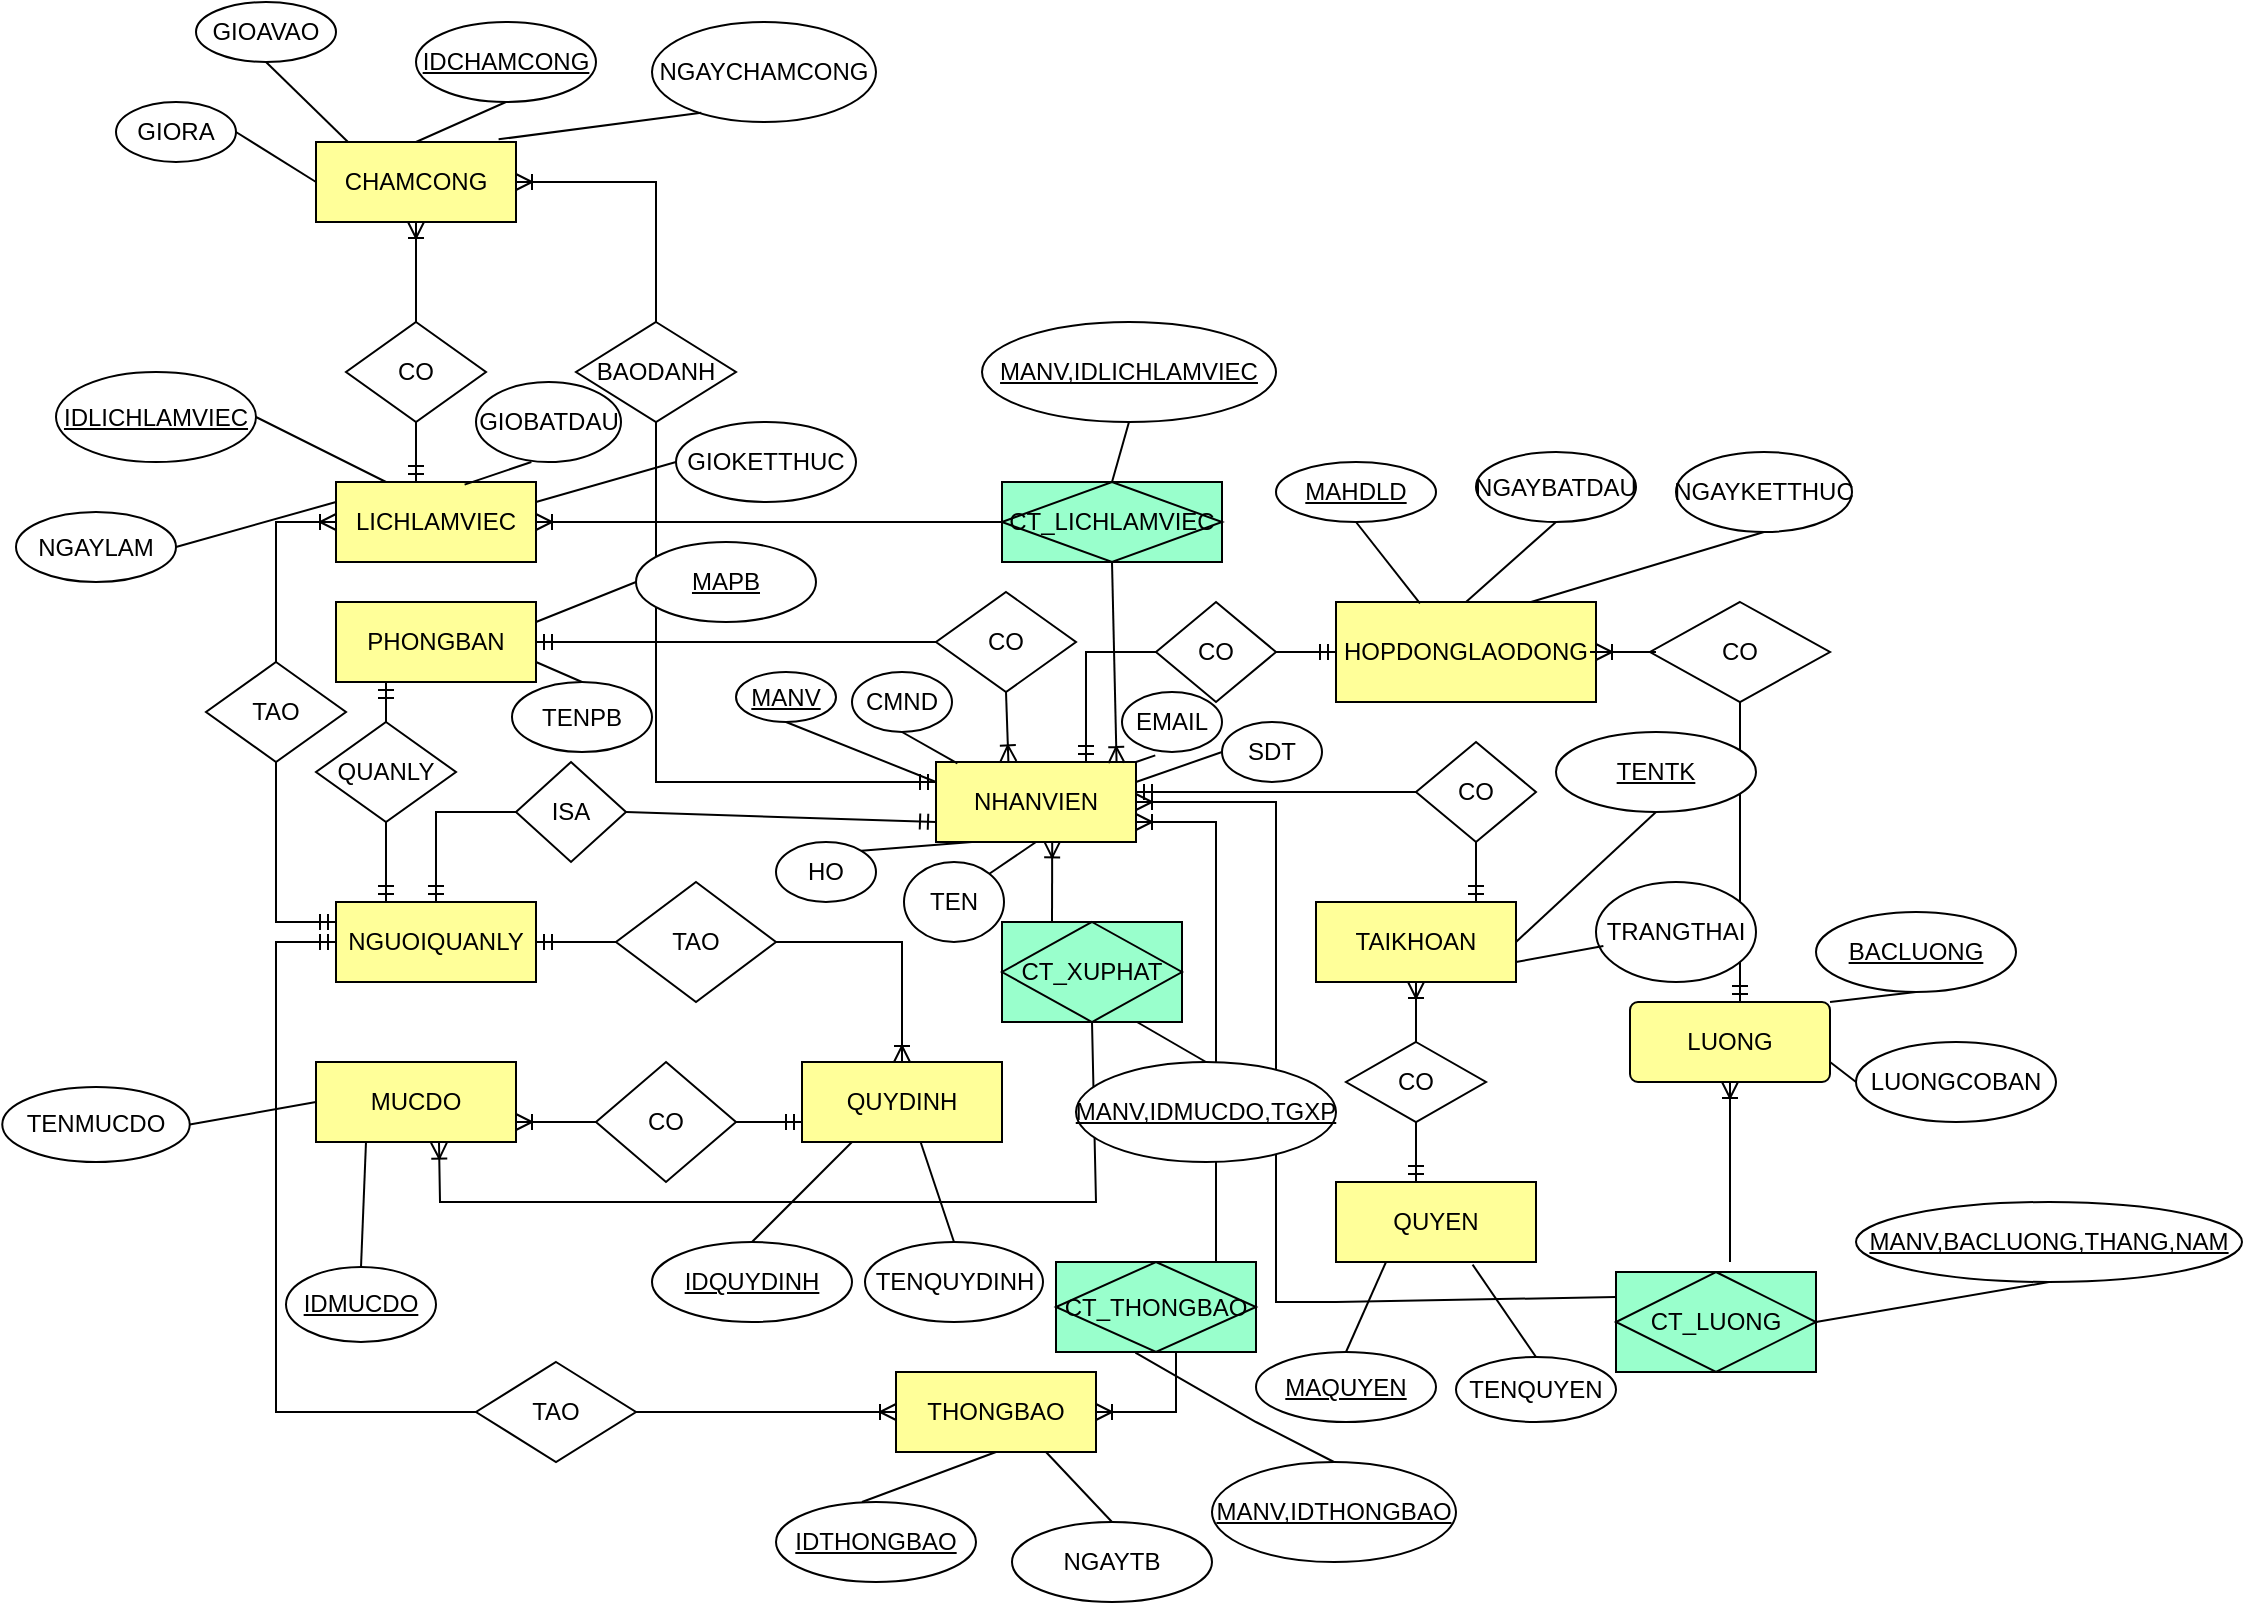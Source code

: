 <mxfile version="21.3.2" type="github">
  <diagram name="Trang-1" id="fzz1TU5L_gB-VumMzTC8">
    <mxGraphModel dx="1861" dy="430" grid="1" gridSize="10" guides="1" tooltips="1" connect="1" arrows="1" fold="1" page="1" pageScale="1" pageWidth="827" pageHeight="1169" math="0" shadow="0">
      <root>
        <mxCell id="0" />
        <mxCell id="1" parent="0" />
        <mxCell id="FU6x9-xHvtuPMo6TuXBD-1" value="CHAMCONG" style="whiteSpace=wrap;html=1;align=center;fillColor=#FFFF99;" parent="1" vertex="1">
          <mxGeometry x="70" y="160" width="100" height="40" as="geometry" />
        </mxCell>
        <mxCell id="FU6x9-xHvtuPMo6TuXBD-2" value="" style="fontSize=12;html=1;endArrow=ERoneToMany;rounded=0;entryX=0.5;entryY=1;entryDx=0;entryDy=0;exitX=0.5;exitY=0;exitDx=0;exitDy=0;" parent="1" source="FU6x9-xHvtuPMo6TuXBD-3" target="FU6x9-xHvtuPMo6TuXBD-1" edge="1">
          <mxGeometry width="100" height="100" relative="1" as="geometry">
            <mxPoint x="120" y="200" as="sourcePoint" />
            <mxPoint x="270" y="170" as="targetPoint" />
            <Array as="points" />
          </mxGeometry>
        </mxCell>
        <mxCell id="FU6x9-xHvtuPMo6TuXBD-3" value="CO" style="shape=rhombus;perimeter=rhombusPerimeter;whiteSpace=wrap;html=1;align=center;rotation=0;" parent="1" vertex="1">
          <mxGeometry x="85" y="250" width="70" height="50" as="geometry" />
        </mxCell>
        <mxCell id="FU6x9-xHvtuPMo6TuXBD-4" value="LICHLAMVIEC" style="whiteSpace=wrap;html=1;align=center;fillColor=#FFFF99;" parent="1" vertex="1">
          <mxGeometry x="80" y="330" width="100" height="40" as="geometry" />
        </mxCell>
        <mxCell id="FU6x9-xHvtuPMo6TuXBD-5" value="" style="fontSize=12;html=1;endArrow=ERmandOne;rounded=0;exitX=0.5;exitY=1;exitDx=0;exitDy=0;entryX=0.4;entryY=0;entryDx=0;entryDy=0;entryPerimeter=0;" parent="1" source="FU6x9-xHvtuPMo6TuXBD-3" target="FU6x9-xHvtuPMo6TuXBD-4" edge="1">
          <mxGeometry width="100" height="100" relative="1" as="geometry">
            <mxPoint x="180" y="250" as="sourcePoint" />
            <mxPoint x="120" y="310" as="targetPoint" />
          </mxGeometry>
        </mxCell>
        <mxCell id="FU6x9-xHvtuPMo6TuXBD-6" value="" style="fontSize=12;html=1;endArrow=ERoneToMany;rounded=0;entryX=1;entryY=0.5;entryDx=0;entryDy=0;exitX=0.5;exitY=0;exitDx=0;exitDy=0;" parent="1" source="FU6x9-xHvtuPMo6TuXBD-7" target="FU6x9-xHvtuPMo6TuXBD-1" edge="1">
          <mxGeometry width="100" height="100" relative="1" as="geometry">
            <mxPoint x="240" y="160" as="sourcePoint" />
            <mxPoint x="280" y="150" as="targetPoint" />
            <Array as="points">
              <mxPoint x="240" y="180" />
            </Array>
          </mxGeometry>
        </mxCell>
        <mxCell id="FU6x9-xHvtuPMo6TuXBD-7" value="BAODANH" style="shape=rhombus;perimeter=rhombusPerimeter;whiteSpace=wrap;html=1;align=center;" parent="1" vertex="1">
          <mxGeometry x="200" y="250" width="80" height="50" as="geometry" />
        </mxCell>
        <mxCell id="FU6x9-xHvtuPMo6TuXBD-8" value="" style="fontSize=12;html=1;endArrow=ERmandOne;rounded=0;exitX=0.5;exitY=1;exitDx=0;exitDy=0;entryX=0;entryY=0.25;entryDx=0;entryDy=0;" parent="1" source="FU6x9-xHvtuPMo6TuXBD-7" target="FU6x9-xHvtuPMo6TuXBD-13" edge="1">
          <mxGeometry width="100" height="100" relative="1" as="geometry">
            <mxPoint x="180" y="350" as="sourcePoint" />
            <mxPoint x="180" y="300" as="targetPoint" />
            <Array as="points">
              <mxPoint x="240" y="340" />
              <mxPoint x="240" y="480" />
            </Array>
          </mxGeometry>
        </mxCell>
        <mxCell id="FU6x9-xHvtuPMo6TuXBD-9" value="NGUOIQUANLY" style="whiteSpace=wrap;html=1;align=center;fillColor=#FFFF99;" parent="1" vertex="1">
          <mxGeometry x="80" y="540" width="100" height="40" as="geometry" />
        </mxCell>
        <mxCell id="FU6x9-xHvtuPMo6TuXBD-10" value="" style="fontSize=12;html=1;endArrow=ERoneToMany;rounded=0;entryX=0;entryY=0.5;entryDx=0;entryDy=0;exitX=0.5;exitY=0;exitDx=0;exitDy=0;" parent="1" source="FU6x9-xHvtuPMo6TuXBD-11" target="FU6x9-xHvtuPMo6TuXBD-4" edge="1">
          <mxGeometry width="100" height="100" relative="1" as="geometry">
            <mxPoint x="40" y="450" as="sourcePoint" />
            <mxPoint x="50" y="340" as="targetPoint" />
            <Array as="points">
              <mxPoint x="50" y="370" />
              <mxPoint x="50" y="350" />
            </Array>
          </mxGeometry>
        </mxCell>
        <mxCell id="FU6x9-xHvtuPMo6TuXBD-11" value="TAO" style="shape=rhombus;perimeter=rhombusPerimeter;whiteSpace=wrap;html=1;align=center;" parent="1" vertex="1">
          <mxGeometry x="15" y="420" width="70" height="50" as="geometry" />
        </mxCell>
        <mxCell id="FU6x9-xHvtuPMo6TuXBD-12" value="" style="fontSize=12;html=1;endArrow=ERmandOne;rounded=0;exitX=0.5;exitY=1;exitDx=0;exitDy=0;entryX=0;entryY=0.25;entryDx=0;entryDy=0;" parent="1" source="FU6x9-xHvtuPMo6TuXBD-11" target="FU6x9-xHvtuPMo6TuXBD-9" edge="1">
          <mxGeometry width="100" height="100" relative="1" as="geometry">
            <mxPoint x="130" y="550" as="sourcePoint" />
            <mxPoint x="230" y="450" as="targetPoint" />
            <Array as="points">
              <mxPoint x="50" y="510" />
              <mxPoint x="50" y="550" />
            </Array>
          </mxGeometry>
        </mxCell>
        <mxCell id="FU6x9-xHvtuPMo6TuXBD-13" value="NHANVIEN" style="whiteSpace=wrap;html=1;align=center;fillColor=#FFFF99;" parent="1" vertex="1">
          <mxGeometry x="380" y="470" width="100" height="40" as="geometry" />
        </mxCell>
        <mxCell id="FU6x9-xHvtuPMo6TuXBD-14" value="" style="fontSize=12;html=1;endArrow=ERmandOne;rounded=0;exitX=0;exitY=0.5;exitDx=0;exitDy=0;entryX=0.5;entryY=0;entryDx=0;entryDy=0;" parent="1" source="FU6x9-xHvtuPMo6TuXBD-15" target="FU6x9-xHvtuPMo6TuXBD-9" edge="1">
          <mxGeometry width="100" height="100" relative="1" as="geometry">
            <mxPoint x="250" y="570" as="sourcePoint" />
            <mxPoint x="140" y="550" as="targetPoint" />
            <Array as="points">
              <mxPoint x="130" y="495" />
            </Array>
          </mxGeometry>
        </mxCell>
        <mxCell id="FU6x9-xHvtuPMo6TuXBD-15" value="ISA" style="shape=rhombus;perimeter=rhombusPerimeter;whiteSpace=wrap;html=1;align=center;" parent="1" vertex="1">
          <mxGeometry x="170" y="470" width="55" height="50" as="geometry" />
        </mxCell>
        <mxCell id="FU6x9-xHvtuPMo6TuXBD-16" value="" style="fontSize=12;html=1;endArrow=ERmandOne;rounded=0;exitX=1;exitY=0.5;exitDx=0;exitDy=0;entryX=0;entryY=0.75;entryDx=0;entryDy=0;" parent="1" source="FU6x9-xHvtuPMo6TuXBD-15" target="FU6x9-xHvtuPMo6TuXBD-13" edge="1">
          <mxGeometry width="100" height="100" relative="1" as="geometry">
            <mxPoint x="130" y="550" as="sourcePoint" />
            <mxPoint x="340" y="495" as="targetPoint" />
          </mxGeometry>
        </mxCell>
        <mxCell id="FU6x9-xHvtuPMo6TuXBD-17" value="MUCDO" style="whiteSpace=wrap;html=1;align=center;fillColor=#FFFF99;" parent="1" vertex="1">
          <mxGeometry x="70" y="620" width="100" height="40" as="geometry" />
        </mxCell>
        <mxCell id="FU6x9-xHvtuPMo6TuXBD-19" value="QUYDINH" style="whiteSpace=wrap;html=1;align=center;fillColor=#FFFF99;" parent="1" vertex="1">
          <mxGeometry x="313" y="620" width="100" height="40" as="geometry" />
        </mxCell>
        <mxCell id="FU6x9-xHvtuPMo6TuXBD-20" value="TAO" style="shape=rhombus;perimeter=rhombusPerimeter;whiteSpace=wrap;html=1;align=center;" parent="1" vertex="1">
          <mxGeometry x="220" y="530" width="80" height="60" as="geometry" />
        </mxCell>
        <mxCell id="FU6x9-xHvtuPMo6TuXBD-21" value="" style="edgeStyle=entityRelationEdgeStyle;fontSize=12;html=1;endArrow=ERmandOne;rounded=0;entryX=1;entryY=0.5;entryDx=0;entryDy=0;exitX=0;exitY=0.5;exitDx=0;exitDy=0;" parent="1" source="FU6x9-xHvtuPMo6TuXBD-20" target="FU6x9-xHvtuPMo6TuXBD-9" edge="1">
          <mxGeometry width="100" height="100" relative="1" as="geometry">
            <mxPoint x="320" y="560" as="sourcePoint" />
            <mxPoint x="420" y="460" as="targetPoint" />
          </mxGeometry>
        </mxCell>
        <mxCell id="FU6x9-xHvtuPMo6TuXBD-23" value="" style="fontSize=12;html=1;endArrow=ERoneToMany;rounded=0;exitX=1;exitY=0.5;exitDx=0;exitDy=0;entryX=0.5;entryY=0;entryDx=0;entryDy=0;" parent="1" source="FU6x9-xHvtuPMo6TuXBD-20" target="FU6x9-xHvtuPMo6TuXBD-19" edge="1">
          <mxGeometry width="100" height="100" relative="1" as="geometry">
            <mxPoint x="320" y="560" as="sourcePoint" />
            <mxPoint x="420" y="460" as="targetPoint" />
            <Array as="points">
              <mxPoint x="363" y="560" />
            </Array>
          </mxGeometry>
        </mxCell>
        <mxCell id="FU6x9-xHvtuPMo6TuXBD-24" value="CO" style="shape=rhombus;perimeter=rhombusPerimeter;whiteSpace=wrap;html=1;align=center;" parent="1" vertex="1">
          <mxGeometry x="210" y="620" width="70" height="60" as="geometry" />
        </mxCell>
        <mxCell id="FU6x9-xHvtuPMo6TuXBD-25" value="" style="edgeStyle=entityRelationEdgeStyle;fontSize=12;html=1;endArrow=ERmandOne;rounded=0;entryX=0;entryY=0.75;entryDx=0;entryDy=0;exitX=1;exitY=0.5;exitDx=0;exitDy=0;" parent="1" source="FU6x9-xHvtuPMo6TuXBD-24" target="FU6x9-xHvtuPMo6TuXBD-19" edge="1">
          <mxGeometry width="100" height="100" relative="1" as="geometry">
            <mxPoint x="320" y="560" as="sourcePoint" />
            <mxPoint x="420" y="460" as="targetPoint" />
          </mxGeometry>
        </mxCell>
        <mxCell id="FU6x9-xHvtuPMo6TuXBD-26" value="" style="edgeStyle=entityRelationEdgeStyle;fontSize=12;html=1;endArrow=ERoneToMany;rounded=0;exitX=0;exitY=0.5;exitDx=0;exitDy=0;entryX=1;entryY=0.75;entryDx=0;entryDy=0;" parent="1" source="FU6x9-xHvtuPMo6TuXBD-24" target="FU6x9-xHvtuPMo6TuXBD-17" edge="1">
          <mxGeometry width="100" height="100" relative="1" as="geometry">
            <mxPoint x="320" y="560" as="sourcePoint" />
            <mxPoint x="420" y="460" as="targetPoint" />
          </mxGeometry>
        </mxCell>
        <mxCell id="FU6x9-xHvtuPMo6TuXBD-27" value="THONGBAO" style="whiteSpace=wrap;html=1;align=center;fillColor=#FFFF99;" parent="1" vertex="1">
          <mxGeometry x="360" y="775" width="100" height="40" as="geometry" />
        </mxCell>
        <mxCell id="FU6x9-xHvtuPMo6TuXBD-28" value="" style="fontSize=12;html=1;endArrow=ERmandOne;rounded=0;entryX=0;entryY=0.5;entryDx=0;entryDy=0;exitX=0;exitY=0.5;exitDx=0;exitDy=0;" parent="1" source="FU6x9-xHvtuPMo6TuXBD-29" target="FU6x9-xHvtuPMo6TuXBD-9" edge="1">
          <mxGeometry width="100" height="100" relative="1" as="geometry">
            <mxPoint x="40" y="790" as="sourcePoint" />
            <mxPoint x="420" y="460" as="targetPoint" />
            <Array as="points">
              <mxPoint x="50" y="795" />
              <mxPoint x="50" y="560" />
            </Array>
          </mxGeometry>
        </mxCell>
        <mxCell id="FU6x9-xHvtuPMo6TuXBD-29" value="TAO" style="shape=rhombus;perimeter=rhombusPerimeter;whiteSpace=wrap;html=1;align=center;" parent="1" vertex="1">
          <mxGeometry x="150" y="770" width="80" height="50" as="geometry" />
        </mxCell>
        <mxCell id="FU6x9-xHvtuPMo6TuXBD-30" value="" style="edgeStyle=entityRelationEdgeStyle;fontSize=12;html=1;endArrow=ERoneToMany;rounded=0;exitX=1;exitY=0.5;exitDx=0;exitDy=0;entryX=0;entryY=0.5;entryDx=0;entryDy=0;" parent="1" source="FU6x9-xHvtuPMo6TuXBD-29" target="FU6x9-xHvtuPMo6TuXBD-27" edge="1">
          <mxGeometry width="100" height="100" relative="1" as="geometry">
            <mxPoint x="320" y="560" as="sourcePoint" />
            <mxPoint x="370" y="800" as="targetPoint" />
          </mxGeometry>
        </mxCell>
        <mxCell id="FU6x9-xHvtuPMo6TuXBD-33" value="CT_XUPHAT" style="shape=associativeEntity;whiteSpace=wrap;html=1;align=center;fillColor=#99FFCC;" parent="1" vertex="1">
          <mxGeometry x="413" y="550" width="90" height="50" as="geometry" />
        </mxCell>
        <mxCell id="FU6x9-xHvtuPMo6TuXBD-34" value="" style="fontSize=12;html=1;endArrow=ERoneToMany;rounded=0;entryX=0.581;entryY=0.992;entryDx=0;entryDy=0;entryPerimeter=0;" parent="1" target="FU6x9-xHvtuPMo6TuXBD-13" edge="1">
          <mxGeometry width="100" height="100" relative="1" as="geometry">
            <mxPoint x="438" y="550" as="sourcePoint" />
            <mxPoint x="450" y="580" as="targetPoint" />
            <Array as="points" />
          </mxGeometry>
        </mxCell>
        <mxCell id="FU6x9-xHvtuPMo6TuXBD-35" value="" style="fontSize=12;html=1;endArrow=ERoneToMany;rounded=0;exitX=0.5;exitY=1;exitDx=0;exitDy=0;entryX=0.615;entryY=1.007;entryDx=0;entryDy=0;entryPerimeter=0;" parent="1" source="FU6x9-xHvtuPMo6TuXBD-33" target="FU6x9-xHvtuPMo6TuXBD-17" edge="1">
          <mxGeometry width="100" height="100" relative="1" as="geometry">
            <mxPoint x="350" y="680" as="sourcePoint" />
            <mxPoint x="450" y="580" as="targetPoint" />
            <Array as="points">
              <mxPoint x="460" y="690" />
              <mxPoint x="280" y="690" />
              <mxPoint x="132" y="690" />
            </Array>
          </mxGeometry>
        </mxCell>
        <mxCell id="FU6x9-xHvtuPMo6TuXBD-37" value="" style="fontSize=12;html=1;endArrow=ERoneToMany;rounded=0;entryX=1;entryY=0.75;entryDx=0;entryDy=0;" parent="1" target="FU6x9-xHvtuPMo6TuXBD-13" edge="1">
          <mxGeometry width="100" height="100" relative="1" as="geometry">
            <mxPoint x="520" y="720" as="sourcePoint" />
            <mxPoint x="480" y="490" as="targetPoint" />
            <Array as="points">
              <mxPoint x="520" y="500" />
            </Array>
          </mxGeometry>
        </mxCell>
        <mxCell id="FU6x9-xHvtuPMo6TuXBD-38" value="CT_THONGBAO" style="shape=associativeEntity;whiteSpace=wrap;html=1;align=center;fillColor=#99FFCC;" parent="1" vertex="1">
          <mxGeometry x="440" y="720" width="100" height="45" as="geometry" />
        </mxCell>
        <mxCell id="FU6x9-xHvtuPMo6TuXBD-39" value="" style="fontSize=12;html=1;endArrow=ERoneToMany;rounded=0;exitX=0.6;exitY=1;exitDx=0;exitDy=0;entryX=1;entryY=0.5;entryDx=0;entryDy=0;exitPerimeter=0;" parent="1" source="FU6x9-xHvtuPMo6TuXBD-38" target="FU6x9-xHvtuPMo6TuXBD-27" edge="1">
          <mxGeometry width="100" height="100" relative="1" as="geometry">
            <mxPoint x="350" y="680" as="sourcePoint" />
            <mxPoint x="450" y="590" as="targetPoint" />
            <Array as="points">
              <mxPoint x="500" y="795" />
            </Array>
          </mxGeometry>
        </mxCell>
        <mxCell id="FU6x9-xHvtuPMo6TuXBD-40" value="PHONGBAN" style="whiteSpace=wrap;html=1;align=center;fillColor=#FFFF99;" parent="1" vertex="1">
          <mxGeometry x="80" y="390" width="100" height="40" as="geometry" />
        </mxCell>
        <mxCell id="FU6x9-xHvtuPMo6TuXBD-41" value="QUANLY" style="shape=rhombus;perimeter=rhombusPerimeter;whiteSpace=wrap;html=1;align=center;" parent="1" vertex="1">
          <mxGeometry x="70" y="450" width="70" height="50" as="geometry" />
        </mxCell>
        <mxCell id="FU6x9-xHvtuPMo6TuXBD-42" value="" style="fontSize=12;html=1;endArrow=ERmandOne;rounded=0;exitX=0.5;exitY=0;exitDx=0;exitDy=0;entryX=0.25;entryY=1;entryDx=0;entryDy=0;" parent="1" source="FU6x9-xHvtuPMo6TuXBD-41" target="FU6x9-xHvtuPMo6TuXBD-40" edge="1">
          <mxGeometry width="100" height="100" relative="1" as="geometry">
            <mxPoint x="350" y="560" as="sourcePoint" />
            <mxPoint x="450" y="460" as="targetPoint" />
          </mxGeometry>
        </mxCell>
        <mxCell id="FU6x9-xHvtuPMo6TuXBD-43" value="" style="fontSize=12;html=1;endArrow=ERmandOne;rounded=0;exitX=0.5;exitY=1;exitDx=0;exitDy=0;entryX=0.25;entryY=0;entryDx=0;entryDy=0;" parent="1" source="FU6x9-xHvtuPMo6TuXBD-41" target="FU6x9-xHvtuPMo6TuXBD-9" edge="1">
          <mxGeometry width="100" height="100" relative="1" as="geometry">
            <mxPoint x="350" y="560" as="sourcePoint" />
            <mxPoint x="450" y="460" as="targetPoint" />
          </mxGeometry>
        </mxCell>
        <mxCell id="FU6x9-xHvtuPMo6TuXBD-44" value="CO" style="shape=rhombus;perimeter=rhombusPerimeter;whiteSpace=wrap;html=1;align=center;" parent="1" vertex="1">
          <mxGeometry x="380" y="385" width="70" height="50" as="geometry" />
        </mxCell>
        <mxCell id="FU6x9-xHvtuPMo6TuXBD-45" value="" style="edgeStyle=entityRelationEdgeStyle;fontSize=12;html=1;endArrow=ERmandOne;rounded=0;exitX=0;exitY=0.5;exitDx=0;exitDy=0;entryX=1;entryY=0.5;entryDx=0;entryDy=0;" parent="1" source="FU6x9-xHvtuPMo6TuXBD-44" target="FU6x9-xHvtuPMo6TuXBD-40" edge="1">
          <mxGeometry width="100" height="100" relative="1" as="geometry">
            <mxPoint x="350" y="560" as="sourcePoint" />
            <mxPoint x="450" y="460" as="targetPoint" />
          </mxGeometry>
        </mxCell>
        <mxCell id="FU6x9-xHvtuPMo6TuXBD-46" value="" style="fontSize=12;html=1;endArrow=ERoneToMany;rounded=0;exitX=0.5;exitY=1;exitDx=0;exitDy=0;entryX=0.362;entryY=-0.008;entryDx=0;entryDy=0;entryPerimeter=0;" parent="1" source="FU6x9-xHvtuPMo6TuXBD-44" target="FU6x9-xHvtuPMo6TuXBD-13" edge="1">
          <mxGeometry width="100" height="100" relative="1" as="geometry">
            <mxPoint x="350" y="560" as="sourcePoint" />
            <mxPoint x="415" y="467" as="targetPoint" />
          </mxGeometry>
        </mxCell>
        <mxCell id="FU6x9-xHvtuPMo6TuXBD-47" value="CT_LICHLAMVIEC" style="shape=associativeEntity;whiteSpace=wrap;html=1;align=center;fillColor=#99FFCC;" parent="1" vertex="1">
          <mxGeometry x="413" y="330" width="110" height="40" as="geometry" />
        </mxCell>
        <mxCell id="FU6x9-xHvtuPMo6TuXBD-48" value="" style="fontSize=12;html=1;endArrow=ERoneToMany;rounded=0;exitX=0;exitY=0.5;exitDx=0;exitDy=0;entryX=1;entryY=0.5;entryDx=0;entryDy=0;" parent="1" source="FU6x9-xHvtuPMo6TuXBD-47" target="FU6x9-xHvtuPMo6TuXBD-4" edge="1">
          <mxGeometry width="100" height="100" relative="1" as="geometry">
            <mxPoint x="350" y="450" as="sourcePoint" />
            <mxPoint x="450" y="350" as="targetPoint" />
          </mxGeometry>
        </mxCell>
        <mxCell id="FU6x9-xHvtuPMo6TuXBD-49" value="" style="fontSize=12;html=1;endArrow=ERoneToMany;rounded=0;exitX=0.5;exitY=1;exitDx=0;exitDy=0;entryX=0.903;entryY=0.012;entryDx=0;entryDy=0;entryPerimeter=0;" parent="1" source="FU6x9-xHvtuPMo6TuXBD-47" target="FU6x9-xHvtuPMo6TuXBD-13" edge="1">
          <mxGeometry width="100" height="100" relative="1" as="geometry">
            <mxPoint x="350" y="450" as="sourcePoint" />
            <mxPoint x="450" y="350" as="targetPoint" />
          </mxGeometry>
        </mxCell>
        <mxCell id="FU6x9-xHvtuPMo6TuXBD-50" value="HOPDONGLAODONG" style="whiteSpace=wrap;html=1;align=center;fillColor=#FFFF99;" parent="1" vertex="1">
          <mxGeometry x="580" y="390" width="130" height="50" as="geometry" />
        </mxCell>
        <mxCell id="FU6x9-xHvtuPMo6TuXBD-51" value="TAIKHOAN" style="whiteSpace=wrap;html=1;align=center;fillColor=#FFFF99;" parent="1" vertex="1">
          <mxGeometry x="570" y="540" width="100" height="40" as="geometry" />
        </mxCell>
        <mxCell id="FU6x9-xHvtuPMo6TuXBD-52" value="QUYEN" style="whiteSpace=wrap;html=1;align=center;fillColor=#FFFF99;" parent="1" vertex="1">
          <mxGeometry x="580" y="680" width="100" height="40" as="geometry" />
        </mxCell>
        <mxCell id="FU6x9-xHvtuPMo6TuXBD-53" value="CO" style="shape=rhombus;perimeter=rhombusPerimeter;whiteSpace=wrap;html=1;align=center;" parent="1" vertex="1">
          <mxGeometry x="490" y="390" width="60" height="50" as="geometry" />
        </mxCell>
        <mxCell id="FU6x9-xHvtuPMo6TuXBD-54" value="" style="fontSize=12;html=1;endArrow=ERmandOne;rounded=0;exitX=0;exitY=0.5;exitDx=0;exitDy=0;entryX=0.75;entryY=0;entryDx=0;entryDy=0;" parent="1" source="FU6x9-xHvtuPMo6TuXBD-53" target="FU6x9-xHvtuPMo6TuXBD-13" edge="1">
          <mxGeometry width="100" height="100" relative="1" as="geometry">
            <mxPoint x="350" y="580" as="sourcePoint" />
            <mxPoint x="450" y="480" as="targetPoint" />
            <Array as="points">
              <mxPoint x="455" y="415" />
            </Array>
          </mxGeometry>
        </mxCell>
        <mxCell id="FU6x9-xHvtuPMo6TuXBD-56" value="" style="fontSize=12;html=1;endArrow=ERmandOne;rounded=0;exitX=1;exitY=0.5;exitDx=0;exitDy=0;entryX=0;entryY=0.5;entryDx=0;entryDy=0;" parent="1" source="FU6x9-xHvtuPMo6TuXBD-53" target="FU6x9-xHvtuPMo6TuXBD-50" edge="1">
          <mxGeometry width="100" height="100" relative="1" as="geometry">
            <mxPoint x="350" y="580" as="sourcePoint" />
            <mxPoint x="450" y="480" as="targetPoint" />
          </mxGeometry>
        </mxCell>
        <mxCell id="FU6x9-xHvtuPMo6TuXBD-57" value="CO" style="shape=rhombus;perimeter=rhombusPerimeter;whiteSpace=wrap;html=1;align=center;" parent="1" vertex="1">
          <mxGeometry x="620" y="460" width="60" height="50" as="geometry" />
        </mxCell>
        <mxCell id="FU6x9-xHvtuPMo6TuXBD-58" value="" style="fontSize=12;html=1;endArrow=ERmandOne;rounded=0;exitX=0;exitY=0.5;exitDx=0;exitDy=0;" parent="1" source="FU6x9-xHvtuPMo6TuXBD-57" edge="1">
          <mxGeometry width="100" height="100" relative="1" as="geometry">
            <mxPoint x="580" y="500" as="sourcePoint" />
            <mxPoint x="480" y="485" as="targetPoint" />
          </mxGeometry>
        </mxCell>
        <mxCell id="FU6x9-xHvtuPMo6TuXBD-59" value="" style="fontSize=12;html=1;endArrow=ERmandOne;rounded=0;exitX=0.5;exitY=1;exitDx=0;exitDy=0;" parent="1" source="FU6x9-xHvtuPMo6TuXBD-57" edge="1">
          <mxGeometry width="100" height="100" relative="1" as="geometry">
            <mxPoint x="350" y="580" as="sourcePoint" />
            <mxPoint x="650" y="540" as="targetPoint" />
          </mxGeometry>
        </mxCell>
        <mxCell id="FU6x9-xHvtuPMo6TuXBD-60" value="CO" style="shape=rhombus;perimeter=rhombusPerimeter;whiteSpace=wrap;html=1;align=center;" parent="1" vertex="1">
          <mxGeometry x="585" y="610" width="70" height="40" as="geometry" />
        </mxCell>
        <mxCell id="FU6x9-xHvtuPMo6TuXBD-61" value="" style="fontSize=12;html=1;endArrow=ERmandOne;rounded=0;exitX=0.5;exitY=1;exitDx=0;exitDy=0;" parent="1" source="FU6x9-xHvtuPMo6TuXBD-60" edge="1">
          <mxGeometry width="100" height="100" relative="1" as="geometry">
            <mxPoint x="350" y="700" as="sourcePoint" />
            <mxPoint x="620" y="680" as="targetPoint" />
          </mxGeometry>
        </mxCell>
        <mxCell id="FU6x9-xHvtuPMo6TuXBD-62" value="" style="fontSize=12;html=1;endArrow=ERoneToMany;rounded=0;exitX=0.5;exitY=0;exitDx=0;exitDy=0;entryX=0.5;entryY=1;entryDx=0;entryDy=0;" parent="1" source="FU6x9-xHvtuPMo6TuXBD-60" target="FU6x9-xHvtuPMo6TuXBD-51" edge="1">
          <mxGeometry width="100" height="100" relative="1" as="geometry">
            <mxPoint x="350" y="700" as="sourcePoint" />
            <mxPoint x="450" y="600" as="targetPoint" />
          </mxGeometry>
        </mxCell>
        <mxCell id="FU6x9-xHvtuPMo6TuXBD-63" value="LUONG" style="rounded=1;arcSize=10;whiteSpace=wrap;html=1;align=center;fillColor=#FFFF99;" parent="1" vertex="1">
          <mxGeometry x="727" y="590" width="100" height="40" as="geometry" />
        </mxCell>
        <mxCell id="FU6x9-xHvtuPMo6TuXBD-64" value="CO" style="shape=rhombus;perimeter=rhombusPerimeter;whiteSpace=wrap;html=1;align=center;" parent="1" vertex="1">
          <mxGeometry x="737" y="390" width="90" height="50" as="geometry" />
        </mxCell>
        <mxCell id="FU6x9-xHvtuPMo6TuXBD-65" value="" style="edgeStyle=entityRelationEdgeStyle;fontSize=12;html=1;endArrow=ERoneToMany;rounded=0;exitX=0;exitY=0.5;exitDx=0;exitDy=0;entryX=1;entryY=0.5;entryDx=0;entryDy=0;" parent="1" source="FU6x9-xHvtuPMo6TuXBD-64" target="FU6x9-xHvtuPMo6TuXBD-50" edge="1">
          <mxGeometry width="100" height="100" relative="1" as="geometry">
            <mxPoint x="350" y="580" as="sourcePoint" />
            <mxPoint x="450" y="480" as="targetPoint" />
          </mxGeometry>
        </mxCell>
        <mxCell id="FU6x9-xHvtuPMo6TuXBD-66" value="" style="fontSize=12;html=1;endArrow=ERmandOne;rounded=0;exitX=0.5;exitY=1;exitDx=0;exitDy=0;" parent="1" source="FU6x9-xHvtuPMo6TuXBD-64" edge="1">
          <mxGeometry width="100" height="100" relative="1" as="geometry">
            <mxPoint x="350" y="580" as="sourcePoint" />
            <mxPoint x="782" y="590" as="targetPoint" />
          </mxGeometry>
        </mxCell>
        <mxCell id="FU6x9-xHvtuPMo6TuXBD-67" value="CT_LUONG" style="shape=associativeEntity;whiteSpace=wrap;html=1;align=center;fillColor=#99FFCC;" parent="1" vertex="1">
          <mxGeometry x="720" y="725" width="100" height="50" as="geometry" />
        </mxCell>
        <mxCell id="FU6x9-xHvtuPMo6TuXBD-68" value="" style="fontSize=12;html=1;endArrow=ERoneToMany;rounded=0;entryX=0.5;entryY=1;entryDx=0;entryDy=0;" parent="1" target="FU6x9-xHvtuPMo6TuXBD-63" edge="1">
          <mxGeometry width="100" height="100" relative="1" as="geometry">
            <mxPoint x="777" y="720" as="sourcePoint" />
            <mxPoint x="450" y="610" as="targetPoint" />
          </mxGeometry>
        </mxCell>
        <mxCell id="FU6x9-xHvtuPMo6TuXBD-70" value="" style="fontSize=12;html=1;endArrow=ERoneToMany;rounded=0;entryX=1;entryY=0.5;entryDx=0;entryDy=0;exitX=0;exitY=0.25;exitDx=0;exitDy=0;" parent="1" source="FU6x9-xHvtuPMo6TuXBD-67" target="FU6x9-xHvtuPMo6TuXBD-13" edge="1">
          <mxGeometry width="100" height="100" relative="1" as="geometry">
            <mxPoint x="710" y="740" as="sourcePoint" />
            <mxPoint x="450" y="610" as="targetPoint" />
            <Array as="points">
              <mxPoint x="580" y="740" />
              <mxPoint x="550" y="740" />
              <mxPoint x="550" y="490" />
            </Array>
          </mxGeometry>
        </mxCell>
        <mxCell id="RPwQk_hn8mwXObYs9Fid-2" value="MANV" style="ellipse;whiteSpace=wrap;html=1;align=center;fontStyle=4;" vertex="1" parent="1">
          <mxGeometry x="280" y="425" width="50" height="25" as="geometry" />
        </mxCell>
        <mxCell id="RPwQk_hn8mwXObYs9Fid-3" value="" style="endArrow=none;html=1;rounded=0;exitX=0.5;exitY=1;exitDx=0;exitDy=0;entryX=0;entryY=0.25;entryDx=0;entryDy=0;" edge="1" parent="1" source="RPwQk_hn8mwXObYs9Fid-2" target="FU6x9-xHvtuPMo6TuXBD-13">
          <mxGeometry relative="1" as="geometry">
            <mxPoint x="330" y="430" as="sourcePoint" />
            <mxPoint x="490" y="430" as="targetPoint" />
          </mxGeometry>
        </mxCell>
        <mxCell id="RPwQk_hn8mwXObYs9Fid-4" value="CMND" style="ellipse;whiteSpace=wrap;html=1;align=center;" vertex="1" parent="1">
          <mxGeometry x="338" y="425" width="50" height="30" as="geometry" />
        </mxCell>
        <mxCell id="RPwQk_hn8mwXObYs9Fid-5" value="" style="endArrow=none;html=1;rounded=0;exitX=0.5;exitY=1;exitDx=0;exitDy=0;entryX=0.107;entryY=0.017;entryDx=0;entryDy=0;entryPerimeter=0;" edge="1" parent="1" source="RPwQk_hn8mwXObYs9Fid-4" target="FU6x9-xHvtuPMo6TuXBD-13">
          <mxGeometry relative="1" as="geometry">
            <mxPoint x="330" y="430" as="sourcePoint" />
            <mxPoint x="490" y="430" as="targetPoint" />
          </mxGeometry>
        </mxCell>
        <mxCell id="RPwQk_hn8mwXObYs9Fid-6" value="HO" style="ellipse;whiteSpace=wrap;html=1;align=center;" vertex="1" parent="1">
          <mxGeometry x="300" y="510" width="50" height="30" as="geometry" />
        </mxCell>
        <mxCell id="RPwQk_hn8mwXObYs9Fid-7" value="" style="endArrow=none;html=1;rounded=0;exitX=1;exitY=0;exitDx=0;exitDy=0;entryX=0.18;entryY=1;entryDx=0;entryDy=0;entryPerimeter=0;" edge="1" parent="1" source="RPwQk_hn8mwXObYs9Fid-6" target="FU6x9-xHvtuPMo6TuXBD-13">
          <mxGeometry relative="1" as="geometry">
            <mxPoint x="330" y="430" as="sourcePoint" />
            <mxPoint x="490" y="430" as="targetPoint" />
          </mxGeometry>
        </mxCell>
        <mxCell id="RPwQk_hn8mwXObYs9Fid-8" value="TEN" style="ellipse;whiteSpace=wrap;html=1;align=center;" vertex="1" parent="1">
          <mxGeometry x="364" y="520" width="50" height="40" as="geometry" />
        </mxCell>
        <mxCell id="RPwQk_hn8mwXObYs9Fid-9" value="" style="endArrow=none;html=1;rounded=0;exitX=1;exitY=0;exitDx=0;exitDy=0;entryX=0.5;entryY=1;entryDx=0;entryDy=0;" edge="1" parent="1" source="RPwQk_hn8mwXObYs9Fid-8" target="FU6x9-xHvtuPMo6TuXBD-13">
          <mxGeometry relative="1" as="geometry">
            <mxPoint x="330" y="430" as="sourcePoint" />
            <mxPoint x="490" y="430" as="targetPoint" />
          </mxGeometry>
        </mxCell>
        <mxCell id="RPwQk_hn8mwXObYs9Fid-10" value="EMAIL" style="ellipse;whiteSpace=wrap;html=1;align=center;" vertex="1" parent="1">
          <mxGeometry x="473" y="435" width="50" height="30" as="geometry" />
        </mxCell>
        <mxCell id="RPwQk_hn8mwXObYs9Fid-11" value="" style="endArrow=none;html=1;rounded=0;exitX=1;exitY=0;exitDx=0;exitDy=0;entryX=0.333;entryY=1.056;entryDx=0;entryDy=0;entryPerimeter=0;" edge="1" parent="1" source="FU6x9-xHvtuPMo6TuXBD-13" target="RPwQk_hn8mwXObYs9Fid-10">
          <mxGeometry relative="1" as="geometry">
            <mxPoint x="330" y="430" as="sourcePoint" />
            <mxPoint x="490" y="430" as="targetPoint" />
          </mxGeometry>
        </mxCell>
        <mxCell id="RPwQk_hn8mwXObYs9Fid-12" value="SDT" style="ellipse;whiteSpace=wrap;html=1;align=center;" vertex="1" parent="1">
          <mxGeometry x="523" y="450" width="50" height="30" as="geometry" />
        </mxCell>
        <mxCell id="RPwQk_hn8mwXObYs9Fid-13" value="" style="endArrow=none;html=1;rounded=0;exitX=1;exitY=0.25;exitDx=0;exitDy=0;entryX=0;entryY=0.5;entryDx=0;entryDy=0;" edge="1" parent="1" source="FU6x9-xHvtuPMo6TuXBD-13" target="RPwQk_hn8mwXObYs9Fid-12">
          <mxGeometry relative="1" as="geometry">
            <mxPoint x="330" y="430" as="sourcePoint" />
            <mxPoint x="490" y="430" as="targetPoint" />
          </mxGeometry>
        </mxCell>
        <mxCell id="RPwQk_hn8mwXObYs9Fid-14" value="MAHDLD" style="ellipse;whiteSpace=wrap;html=1;align=center;fontStyle=4;" vertex="1" parent="1">
          <mxGeometry x="550" y="320" width="80" height="30" as="geometry" />
        </mxCell>
        <mxCell id="RPwQk_hn8mwXObYs9Fid-15" value="" style="endArrow=none;html=1;rounded=0;exitX=0.5;exitY=1;exitDx=0;exitDy=0;entryX=0.323;entryY=0.013;entryDx=0;entryDy=0;entryPerimeter=0;" edge="1" parent="1" source="RPwQk_hn8mwXObYs9Fid-14" target="FU6x9-xHvtuPMo6TuXBD-50">
          <mxGeometry relative="1" as="geometry">
            <mxPoint x="330" y="330" as="sourcePoint" />
            <mxPoint x="490" y="330" as="targetPoint" />
          </mxGeometry>
        </mxCell>
        <mxCell id="RPwQk_hn8mwXObYs9Fid-16" value="NGAYBATDAU" style="ellipse;whiteSpace=wrap;html=1;align=center;" vertex="1" parent="1">
          <mxGeometry x="650" y="315" width="80" height="35" as="geometry" />
        </mxCell>
        <mxCell id="RPwQk_hn8mwXObYs9Fid-17" value="" style="endArrow=none;html=1;rounded=0;exitX=0.5;exitY=1;exitDx=0;exitDy=0;entryX=0.5;entryY=0;entryDx=0;entryDy=0;" edge="1" parent="1" source="RPwQk_hn8mwXObYs9Fid-16" target="FU6x9-xHvtuPMo6TuXBD-50">
          <mxGeometry relative="1" as="geometry">
            <mxPoint x="330" y="430" as="sourcePoint" />
            <mxPoint x="490" y="430" as="targetPoint" />
          </mxGeometry>
        </mxCell>
        <mxCell id="RPwQk_hn8mwXObYs9Fid-18" value="NGAYKETTHUC" style="ellipse;whiteSpace=wrap;html=1;align=center;" vertex="1" parent="1">
          <mxGeometry x="750" y="315" width="88" height="40" as="geometry" />
        </mxCell>
        <mxCell id="RPwQk_hn8mwXObYs9Fid-19" value="" style="endArrow=none;html=1;rounded=0;exitX=0.5;exitY=1;exitDx=0;exitDy=0;entryX=0.75;entryY=0;entryDx=0;entryDy=0;" edge="1" parent="1" source="RPwQk_hn8mwXObYs9Fid-18" target="FU6x9-xHvtuPMo6TuXBD-50">
          <mxGeometry relative="1" as="geometry">
            <mxPoint x="330" y="430" as="sourcePoint" />
            <mxPoint x="490" y="430" as="targetPoint" />
          </mxGeometry>
        </mxCell>
        <mxCell id="RPwQk_hn8mwXObYs9Fid-20" value="IDCHAMCONG" style="ellipse;whiteSpace=wrap;html=1;align=center;fontStyle=4;" vertex="1" parent="1">
          <mxGeometry x="120" y="100" width="90" height="40" as="geometry" />
        </mxCell>
        <mxCell id="RPwQk_hn8mwXObYs9Fid-21" value="" style="endArrow=none;html=1;rounded=0;exitX=0.5;exitY=0;exitDx=0;exitDy=0;entryX=0.5;entryY=1;entryDx=0;entryDy=0;" edge="1" parent="1" source="FU6x9-xHvtuPMo6TuXBD-1" target="RPwQk_hn8mwXObYs9Fid-20">
          <mxGeometry relative="1" as="geometry">
            <mxPoint x="330" y="230" as="sourcePoint" />
            <mxPoint x="490" y="230" as="targetPoint" />
          </mxGeometry>
        </mxCell>
        <mxCell id="RPwQk_hn8mwXObYs9Fid-23" value="NGAYCHAMCONG" style="ellipse;whiteSpace=wrap;html=1;align=center;" vertex="1" parent="1">
          <mxGeometry x="238" y="100" width="112" height="50" as="geometry" />
        </mxCell>
        <mxCell id="RPwQk_hn8mwXObYs9Fid-24" value="" style="endArrow=none;html=1;rounded=0;exitX=0.913;exitY=-0.033;exitDx=0;exitDy=0;exitPerimeter=0;entryX=0.22;entryY=0.907;entryDx=0;entryDy=0;entryPerimeter=0;" edge="1" parent="1" source="FU6x9-xHvtuPMo6TuXBD-1" target="RPwQk_hn8mwXObYs9Fid-23">
          <mxGeometry relative="1" as="geometry">
            <mxPoint x="330" y="230" as="sourcePoint" />
            <mxPoint x="490" y="230" as="targetPoint" />
          </mxGeometry>
        </mxCell>
        <mxCell id="RPwQk_hn8mwXObYs9Fid-26" value="GIOAVAO" style="ellipse;whiteSpace=wrap;html=1;align=center;" vertex="1" parent="1">
          <mxGeometry x="10" y="90" width="70" height="30" as="geometry" />
        </mxCell>
        <mxCell id="RPwQk_hn8mwXObYs9Fid-27" value="" style="endArrow=none;html=1;rounded=0;exitX=0.5;exitY=1;exitDx=0;exitDy=0;entryX=0.16;entryY=0;entryDx=0;entryDy=0;entryPerimeter=0;" edge="1" parent="1" source="RPwQk_hn8mwXObYs9Fid-26" target="FU6x9-xHvtuPMo6TuXBD-1">
          <mxGeometry relative="1" as="geometry">
            <mxPoint x="330" y="230" as="sourcePoint" />
            <mxPoint x="490" y="230" as="targetPoint" />
          </mxGeometry>
        </mxCell>
        <mxCell id="RPwQk_hn8mwXObYs9Fid-28" value="GIORA" style="ellipse;whiteSpace=wrap;html=1;align=center;" vertex="1" parent="1">
          <mxGeometry x="-30" y="140" width="60" height="30" as="geometry" />
        </mxCell>
        <mxCell id="RPwQk_hn8mwXObYs9Fid-29" value="" style="endArrow=none;html=1;rounded=0;exitX=1;exitY=0.5;exitDx=0;exitDy=0;entryX=0;entryY=0.5;entryDx=0;entryDy=0;" edge="1" parent="1" source="RPwQk_hn8mwXObYs9Fid-28" target="FU6x9-xHvtuPMo6TuXBD-1">
          <mxGeometry relative="1" as="geometry">
            <mxPoint x="330" y="230" as="sourcePoint" />
            <mxPoint x="490" y="230" as="targetPoint" />
          </mxGeometry>
        </mxCell>
        <mxCell id="RPwQk_hn8mwXObYs9Fid-30" value="IDLICHLAMVIEC" style="ellipse;whiteSpace=wrap;html=1;align=center;fontStyle=4;" vertex="1" parent="1">
          <mxGeometry x="-60" y="275" width="100" height="45" as="geometry" />
        </mxCell>
        <mxCell id="RPwQk_hn8mwXObYs9Fid-31" value="" style="endArrow=none;html=1;rounded=0;exitX=1;exitY=0.5;exitDx=0;exitDy=0;entryX=0.25;entryY=0;entryDx=0;entryDy=0;" edge="1" parent="1" source="RPwQk_hn8mwXObYs9Fid-30" target="FU6x9-xHvtuPMo6TuXBD-4">
          <mxGeometry relative="1" as="geometry">
            <mxPoint x="330" y="330" as="sourcePoint" />
            <mxPoint x="490" y="330" as="targetPoint" />
          </mxGeometry>
        </mxCell>
        <mxCell id="RPwQk_hn8mwXObYs9Fid-32" value="NGAYLAM" style="ellipse;whiteSpace=wrap;html=1;align=center;" vertex="1" parent="1">
          <mxGeometry x="-80" y="345" width="80" height="35" as="geometry" />
        </mxCell>
        <mxCell id="RPwQk_hn8mwXObYs9Fid-33" value="" style="endArrow=none;html=1;rounded=0;exitX=1;exitY=0.5;exitDx=0;exitDy=0;entryX=0;entryY=0.25;entryDx=0;entryDy=0;" edge="1" parent="1" source="RPwQk_hn8mwXObYs9Fid-32" target="FU6x9-xHvtuPMo6TuXBD-4">
          <mxGeometry relative="1" as="geometry">
            <mxPoint x="330" y="330" as="sourcePoint" />
            <mxPoint x="490" y="330" as="targetPoint" />
          </mxGeometry>
        </mxCell>
        <mxCell id="RPwQk_hn8mwXObYs9Fid-34" value="GIOBATDAU" style="ellipse;whiteSpace=wrap;html=1;align=center;" vertex="1" parent="1">
          <mxGeometry x="150" y="280" width="72.5" height="40" as="geometry" />
        </mxCell>
        <mxCell id="RPwQk_hn8mwXObYs9Fid-35" value="" style="endArrow=none;html=1;rounded=0;exitX=0.382;exitY=1;exitDx=0;exitDy=0;exitPerimeter=0;entryX=0.643;entryY=0.033;entryDx=0;entryDy=0;entryPerimeter=0;" edge="1" parent="1" source="RPwQk_hn8mwXObYs9Fid-34" target="FU6x9-xHvtuPMo6TuXBD-4">
          <mxGeometry relative="1" as="geometry">
            <mxPoint x="330" y="330" as="sourcePoint" />
            <mxPoint x="490" y="330" as="targetPoint" />
          </mxGeometry>
        </mxCell>
        <mxCell id="RPwQk_hn8mwXObYs9Fid-36" value="GIOKETTHUC" style="ellipse;whiteSpace=wrap;html=1;align=center;" vertex="1" parent="1">
          <mxGeometry x="250" y="300" width="90" height="40" as="geometry" />
        </mxCell>
        <mxCell id="RPwQk_hn8mwXObYs9Fid-37" value="" style="endArrow=none;html=1;rounded=0;exitX=1;exitY=0.25;exitDx=0;exitDy=0;entryX=0;entryY=0.5;entryDx=0;entryDy=0;" edge="1" parent="1" source="FU6x9-xHvtuPMo6TuXBD-4" target="RPwQk_hn8mwXObYs9Fid-36">
          <mxGeometry relative="1" as="geometry">
            <mxPoint x="330" y="330" as="sourcePoint" />
            <mxPoint x="490" y="330" as="targetPoint" />
          </mxGeometry>
        </mxCell>
        <mxCell id="RPwQk_hn8mwXObYs9Fid-38" value="IDTHONGBAO" style="ellipse;whiteSpace=wrap;html=1;align=center;fontStyle=4;" vertex="1" parent="1">
          <mxGeometry x="300" y="840" width="100" height="40" as="geometry" />
        </mxCell>
        <mxCell id="RPwQk_hn8mwXObYs9Fid-39" value="" style="endArrow=none;html=1;rounded=0;exitX=0.43;exitY=0;exitDx=0;exitDy=0;exitPerimeter=0;entryX=0.5;entryY=1;entryDx=0;entryDy=0;" edge="1" parent="1" source="RPwQk_hn8mwXObYs9Fid-38" target="FU6x9-xHvtuPMo6TuXBD-27">
          <mxGeometry relative="1" as="geometry">
            <mxPoint x="330" y="730" as="sourcePoint" />
            <mxPoint x="490" y="730" as="targetPoint" />
          </mxGeometry>
        </mxCell>
        <mxCell id="RPwQk_hn8mwXObYs9Fid-40" value="NGAYTB" style="ellipse;whiteSpace=wrap;html=1;align=center;" vertex="1" parent="1">
          <mxGeometry x="418" y="850" width="100" height="40" as="geometry" />
        </mxCell>
        <mxCell id="RPwQk_hn8mwXObYs9Fid-41" value="" style="endArrow=none;html=1;rounded=0;exitX=0.5;exitY=0;exitDx=0;exitDy=0;entryX=0.75;entryY=1;entryDx=0;entryDy=0;" edge="1" parent="1" source="RPwQk_hn8mwXObYs9Fid-40" target="FU6x9-xHvtuPMo6TuXBD-27">
          <mxGeometry relative="1" as="geometry">
            <mxPoint x="330" y="730" as="sourcePoint" />
            <mxPoint x="490" y="730" as="targetPoint" />
          </mxGeometry>
        </mxCell>
        <mxCell id="RPwQk_hn8mwXObYs9Fid-42" value="MAPB" style="ellipse;whiteSpace=wrap;html=1;align=center;fontStyle=4;" vertex="1" parent="1">
          <mxGeometry x="230" y="360" width="90" height="40" as="geometry" />
        </mxCell>
        <mxCell id="RPwQk_hn8mwXObYs9Fid-43" value="" style="endArrow=none;html=1;rounded=0;exitX=1;exitY=0.25;exitDx=0;exitDy=0;entryX=0;entryY=0.5;entryDx=0;entryDy=0;" edge="1" parent="1" source="FU6x9-xHvtuPMo6TuXBD-40" target="RPwQk_hn8mwXObYs9Fid-42">
          <mxGeometry relative="1" as="geometry">
            <mxPoint x="330" y="330" as="sourcePoint" />
            <mxPoint x="490" y="330" as="targetPoint" />
          </mxGeometry>
        </mxCell>
        <mxCell id="RPwQk_hn8mwXObYs9Fid-44" value="TENPB" style="ellipse;whiteSpace=wrap;html=1;align=center;" vertex="1" parent="1">
          <mxGeometry x="168" y="430" width="70" height="35" as="geometry" />
        </mxCell>
        <mxCell id="RPwQk_hn8mwXObYs9Fid-45" value="" style="endArrow=none;html=1;rounded=0;exitX=0.5;exitY=0;exitDx=0;exitDy=0;entryX=1;entryY=0.75;entryDx=0;entryDy=0;" edge="1" parent="1" source="RPwQk_hn8mwXObYs9Fid-44" target="FU6x9-xHvtuPMo6TuXBD-40">
          <mxGeometry relative="1" as="geometry">
            <mxPoint x="330" y="330" as="sourcePoint" />
            <mxPoint x="490" y="330" as="targetPoint" />
          </mxGeometry>
        </mxCell>
        <mxCell id="RPwQk_hn8mwXObYs9Fid-46" value="BACLUONG" style="ellipse;whiteSpace=wrap;html=1;align=center;fontStyle=4;" vertex="1" parent="1">
          <mxGeometry x="820" y="545" width="100" height="40" as="geometry" />
        </mxCell>
        <mxCell id="RPwQk_hn8mwXObYs9Fid-47" value="" style="endArrow=none;html=1;rounded=0;exitX=0.5;exitY=1;exitDx=0;exitDy=0;entryX=1;entryY=0;entryDx=0;entryDy=0;" edge="1" parent="1" source="RPwQk_hn8mwXObYs9Fid-46" target="FU6x9-xHvtuPMo6TuXBD-63">
          <mxGeometry relative="1" as="geometry">
            <mxPoint x="330" y="630" as="sourcePoint" />
            <mxPoint x="490" y="630" as="targetPoint" />
          </mxGeometry>
        </mxCell>
        <mxCell id="RPwQk_hn8mwXObYs9Fid-48" value="LUONGCOBAN" style="ellipse;whiteSpace=wrap;html=1;align=center;" vertex="1" parent="1">
          <mxGeometry x="840" y="610" width="100" height="40" as="geometry" />
        </mxCell>
        <mxCell id="RPwQk_hn8mwXObYs9Fid-49" value="" style="endArrow=none;html=1;rounded=0;entryX=0;entryY=0.5;entryDx=0;entryDy=0;exitX=1;exitY=0.75;exitDx=0;exitDy=0;" edge="1" parent="1" source="FU6x9-xHvtuPMo6TuXBD-63" target="RPwQk_hn8mwXObYs9Fid-48">
          <mxGeometry relative="1" as="geometry">
            <mxPoint x="330" y="630" as="sourcePoint" />
            <mxPoint x="490" y="630" as="targetPoint" />
          </mxGeometry>
        </mxCell>
        <mxCell id="RPwQk_hn8mwXObYs9Fid-50" value="MAQUYEN" style="ellipse;whiteSpace=wrap;html=1;align=center;fontStyle=4;" vertex="1" parent="1">
          <mxGeometry x="540" y="765" width="90" height="35" as="geometry" />
        </mxCell>
        <mxCell id="RPwQk_hn8mwXObYs9Fid-51" value="" style="endArrow=none;html=1;rounded=0;exitX=0.25;exitY=1;exitDx=0;exitDy=0;entryX=0.5;entryY=0;entryDx=0;entryDy=0;" edge="1" parent="1" source="FU6x9-xHvtuPMo6TuXBD-52" target="RPwQk_hn8mwXObYs9Fid-50">
          <mxGeometry relative="1" as="geometry">
            <mxPoint x="450" y="630" as="sourcePoint" />
            <mxPoint x="610" y="630" as="targetPoint" />
          </mxGeometry>
        </mxCell>
        <mxCell id="RPwQk_hn8mwXObYs9Fid-52" value="TENQUYEN" style="ellipse;whiteSpace=wrap;html=1;align=center;" vertex="1" parent="1">
          <mxGeometry x="640" y="767.5" width="80" height="32.5" as="geometry" />
        </mxCell>
        <mxCell id="RPwQk_hn8mwXObYs9Fid-53" value="" style="endArrow=none;html=1;rounded=0;exitX=0.5;exitY=0;exitDx=0;exitDy=0;entryX=0.683;entryY=1.033;entryDx=0;entryDy=0;entryPerimeter=0;" edge="1" parent="1" source="RPwQk_hn8mwXObYs9Fid-52" target="FU6x9-xHvtuPMo6TuXBD-52">
          <mxGeometry relative="1" as="geometry">
            <mxPoint x="450" y="630" as="sourcePoint" />
            <mxPoint x="610" y="630" as="targetPoint" />
          </mxGeometry>
        </mxCell>
        <mxCell id="RPwQk_hn8mwXObYs9Fid-54" value="IDMUCDO" style="ellipse;whiteSpace=wrap;html=1;align=center;fontStyle=4;" vertex="1" parent="1">
          <mxGeometry x="55" y="722.5" width="75" height="37.5" as="geometry" />
        </mxCell>
        <mxCell id="RPwQk_hn8mwXObYs9Fid-55" value="" style="endArrow=none;html=1;rounded=0;exitX=0.5;exitY=0;exitDx=0;exitDy=0;entryX=0.25;entryY=1;entryDx=0;entryDy=0;" edge="1" parent="1" source="RPwQk_hn8mwXObYs9Fid-54" target="FU6x9-xHvtuPMo6TuXBD-17">
          <mxGeometry relative="1" as="geometry">
            <mxPoint x="450" y="630" as="sourcePoint" />
            <mxPoint x="610" y="630" as="targetPoint" />
          </mxGeometry>
        </mxCell>
        <mxCell id="RPwQk_hn8mwXObYs9Fid-56" value="TENMUCDO" style="ellipse;whiteSpace=wrap;html=1;align=center;" vertex="1" parent="1">
          <mxGeometry x="-86.87" y="632.5" width="93.75" height="37.5" as="geometry" />
        </mxCell>
        <mxCell id="RPwQk_hn8mwXObYs9Fid-57" value="" style="endArrow=none;html=1;rounded=0;exitX=1;exitY=0.5;exitDx=0;exitDy=0;entryX=0;entryY=0.5;entryDx=0;entryDy=0;" edge="1" parent="1" source="RPwQk_hn8mwXObYs9Fid-56" target="FU6x9-xHvtuPMo6TuXBD-17">
          <mxGeometry relative="1" as="geometry">
            <mxPoint x="150" y="630" as="sourcePoint" />
            <mxPoint x="310" y="630" as="targetPoint" />
          </mxGeometry>
        </mxCell>
        <mxCell id="RPwQk_hn8mwXObYs9Fid-58" value="IDQUYDINH" style="ellipse;whiteSpace=wrap;html=1;align=center;fontStyle=4;" vertex="1" parent="1">
          <mxGeometry x="238" y="710" width="100" height="40" as="geometry" />
        </mxCell>
        <mxCell id="RPwQk_hn8mwXObYs9Fid-59" value="" style="endArrow=none;html=1;rounded=0;exitX=0.5;exitY=0;exitDx=0;exitDy=0;entryX=0.25;entryY=1;entryDx=0;entryDy=0;" edge="1" parent="1" source="RPwQk_hn8mwXObYs9Fid-58" target="FU6x9-xHvtuPMo6TuXBD-19">
          <mxGeometry relative="1" as="geometry">
            <mxPoint x="370" y="730" as="sourcePoint" />
            <mxPoint x="530" y="730" as="targetPoint" />
          </mxGeometry>
        </mxCell>
        <mxCell id="RPwQk_hn8mwXObYs9Fid-60" value="TENQUYDINH" style="ellipse;whiteSpace=wrap;html=1;align=center;" vertex="1" parent="1">
          <mxGeometry x="344.5" y="710" width="89" height="40" as="geometry" />
        </mxCell>
        <mxCell id="RPwQk_hn8mwXObYs9Fid-61" value="" style="endArrow=none;html=1;rounded=0;exitX=0.593;exitY=1;exitDx=0;exitDy=0;exitPerimeter=0;entryX=0.5;entryY=0;entryDx=0;entryDy=0;" edge="1" parent="1" source="FU6x9-xHvtuPMo6TuXBD-19" target="RPwQk_hn8mwXObYs9Fid-60">
          <mxGeometry relative="1" as="geometry">
            <mxPoint x="370" y="730" as="sourcePoint" />
            <mxPoint x="530" y="730" as="targetPoint" />
          </mxGeometry>
        </mxCell>
        <mxCell id="RPwQk_hn8mwXObYs9Fid-62" value="TENTK" style="ellipse;whiteSpace=wrap;html=1;align=center;fontStyle=4;" vertex="1" parent="1">
          <mxGeometry x="690" y="455" width="100" height="40" as="geometry" />
        </mxCell>
        <mxCell id="RPwQk_hn8mwXObYs9Fid-63" value="" style="endArrow=none;html=1;rounded=0;exitX=0.5;exitY=1;exitDx=0;exitDy=0;entryX=1;entryY=0.5;entryDx=0;entryDy=0;" edge="1" parent="1" source="RPwQk_hn8mwXObYs9Fid-62" target="FU6x9-xHvtuPMo6TuXBD-51">
          <mxGeometry relative="1" as="geometry">
            <mxPoint x="370" y="630" as="sourcePoint" />
            <mxPoint x="530" y="630" as="targetPoint" />
          </mxGeometry>
        </mxCell>
        <mxCell id="RPwQk_hn8mwXObYs9Fid-64" value="TRANGTHAI" style="ellipse;whiteSpace=wrap;html=1;align=center;" vertex="1" parent="1">
          <mxGeometry x="710" y="530" width="80" height="50" as="geometry" />
        </mxCell>
        <mxCell id="RPwQk_hn8mwXObYs9Fid-65" value="" style="endArrow=none;html=1;rounded=0;exitX=0.046;exitY=0.64;exitDx=0;exitDy=0;entryX=1;entryY=0.75;entryDx=0;entryDy=0;exitPerimeter=0;" edge="1" parent="1" source="RPwQk_hn8mwXObYs9Fid-64" target="FU6x9-xHvtuPMo6TuXBD-51">
          <mxGeometry relative="1" as="geometry">
            <mxPoint x="370" y="630" as="sourcePoint" />
            <mxPoint x="530" y="630" as="targetPoint" />
          </mxGeometry>
        </mxCell>
        <mxCell id="RPwQk_hn8mwXObYs9Fid-66" value="MANV,IDLICHLAMVIEC" style="ellipse;whiteSpace=wrap;html=1;align=center;fontStyle=4;" vertex="1" parent="1">
          <mxGeometry x="403" y="250" width="147" height="50" as="geometry" />
        </mxCell>
        <mxCell id="RPwQk_hn8mwXObYs9Fid-67" value="" style="endArrow=none;html=1;rounded=0;exitX=0.5;exitY=1;exitDx=0;exitDy=0;entryX=0.5;entryY=0;entryDx=0;entryDy=0;" edge="1" parent="1" source="RPwQk_hn8mwXObYs9Fid-66" target="FU6x9-xHvtuPMo6TuXBD-47">
          <mxGeometry relative="1" as="geometry">
            <mxPoint x="370" y="430" as="sourcePoint" />
            <mxPoint x="530" y="430" as="targetPoint" />
          </mxGeometry>
        </mxCell>
        <mxCell id="RPwQk_hn8mwXObYs9Fid-68" value="MANV,BACLUONG,THANG,NAM" style="ellipse;whiteSpace=wrap;html=1;align=center;fontStyle=4;" vertex="1" parent="1">
          <mxGeometry x="840" y="690" width="193" height="40" as="geometry" />
        </mxCell>
        <mxCell id="RPwQk_hn8mwXObYs9Fid-69" value="" style="endArrow=none;html=1;rounded=0;exitX=1;exitY=0.5;exitDx=0;exitDy=0;entryX=0.5;entryY=1;entryDx=0;entryDy=0;" edge="1" parent="1" source="FU6x9-xHvtuPMo6TuXBD-67" target="RPwQk_hn8mwXObYs9Fid-68">
          <mxGeometry relative="1" as="geometry">
            <mxPoint x="470" y="630" as="sourcePoint" />
            <mxPoint x="630" y="630" as="targetPoint" />
          </mxGeometry>
        </mxCell>
        <mxCell id="RPwQk_hn8mwXObYs9Fid-70" value="MANV,IDTHONGBAO" style="ellipse;whiteSpace=wrap;html=1;align=center;fontStyle=4;" vertex="1" parent="1">
          <mxGeometry x="518" y="820" width="122" height="50" as="geometry" />
        </mxCell>
        <mxCell id="RPwQk_hn8mwXObYs9Fid-71" value="" style="endArrow=none;html=1;rounded=0;exitX=0.5;exitY=0;exitDx=0;exitDy=0;entryX=0.397;entryY=1.007;entryDx=0;entryDy=0;entryPerimeter=0;" edge="1" parent="1" source="RPwQk_hn8mwXObYs9Fid-70" target="FU6x9-xHvtuPMo6TuXBD-38">
          <mxGeometry relative="1" as="geometry">
            <mxPoint x="470" y="730" as="sourcePoint" />
            <mxPoint x="630" y="730" as="targetPoint" />
            <Array as="points">
              <mxPoint x="540" y="800" />
            </Array>
          </mxGeometry>
        </mxCell>
        <mxCell id="RPwQk_hn8mwXObYs9Fid-72" value="MANV,IDMUCDO,TGXP" style="ellipse;whiteSpace=wrap;html=1;align=center;fontStyle=4;" vertex="1" parent="1">
          <mxGeometry x="450" y="620" width="130" height="50" as="geometry" />
        </mxCell>
        <mxCell id="RPwQk_hn8mwXObYs9Fid-73" value="" style="endArrow=none;html=1;rounded=0;exitX=0.75;exitY=1;exitDx=0;exitDy=0;entryX=0.5;entryY=0;entryDx=0;entryDy=0;" edge="1" parent="1" source="FU6x9-xHvtuPMo6TuXBD-33" target="RPwQk_hn8mwXObYs9Fid-72">
          <mxGeometry relative="1" as="geometry">
            <mxPoint x="470" y="630" as="sourcePoint" />
            <mxPoint x="630" y="630" as="targetPoint" />
          </mxGeometry>
        </mxCell>
      </root>
    </mxGraphModel>
  </diagram>
</mxfile>
